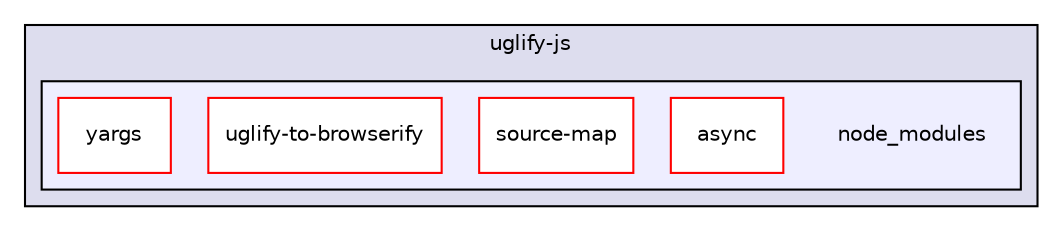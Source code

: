 digraph "gulp-src/node_modules/gulp-uglify/node_modules/uglify-js/node_modules" {
  compound=true
  node [ fontsize="10", fontname="Helvetica"];
  edge [ labelfontsize="10", labelfontname="Helvetica"];
  subgraph clusterdir_a7636894613cdeb63ac8fa0d8e2439c3 {
    graph [ bgcolor="#ddddee", pencolor="black", label="uglify-js" fontname="Helvetica", fontsize="10", URL="dir_a7636894613cdeb63ac8fa0d8e2439c3.html"]
  subgraph clusterdir_03539ce815decd03f9872d96221e0e8e {
    graph [ bgcolor="#eeeeff", pencolor="black", label="" URL="dir_03539ce815decd03f9872d96221e0e8e.html"];
    dir_03539ce815decd03f9872d96221e0e8e [shape=plaintext label="node_modules"];
    dir_738f36bcaa00a01f4376100626cc674b [shape=box label="async" color="red" fillcolor="white" style="filled" URL="dir_738f36bcaa00a01f4376100626cc674b.html"];
    dir_18ad89cb352784bf21e11093334caa51 [shape=box label="source-map" color="red" fillcolor="white" style="filled" URL="dir_18ad89cb352784bf21e11093334caa51.html"];
    dir_0329381345ea384ecb048ac918285a0b [shape=box label="uglify-to-browserify" color="red" fillcolor="white" style="filled" URL="dir_0329381345ea384ecb048ac918285a0b.html"];
    dir_53600745fc04ad52eecf8deec8a89d0c [shape=box label="yargs" color="red" fillcolor="white" style="filled" URL="dir_53600745fc04ad52eecf8deec8a89d0c.html"];
  }
  }
}
